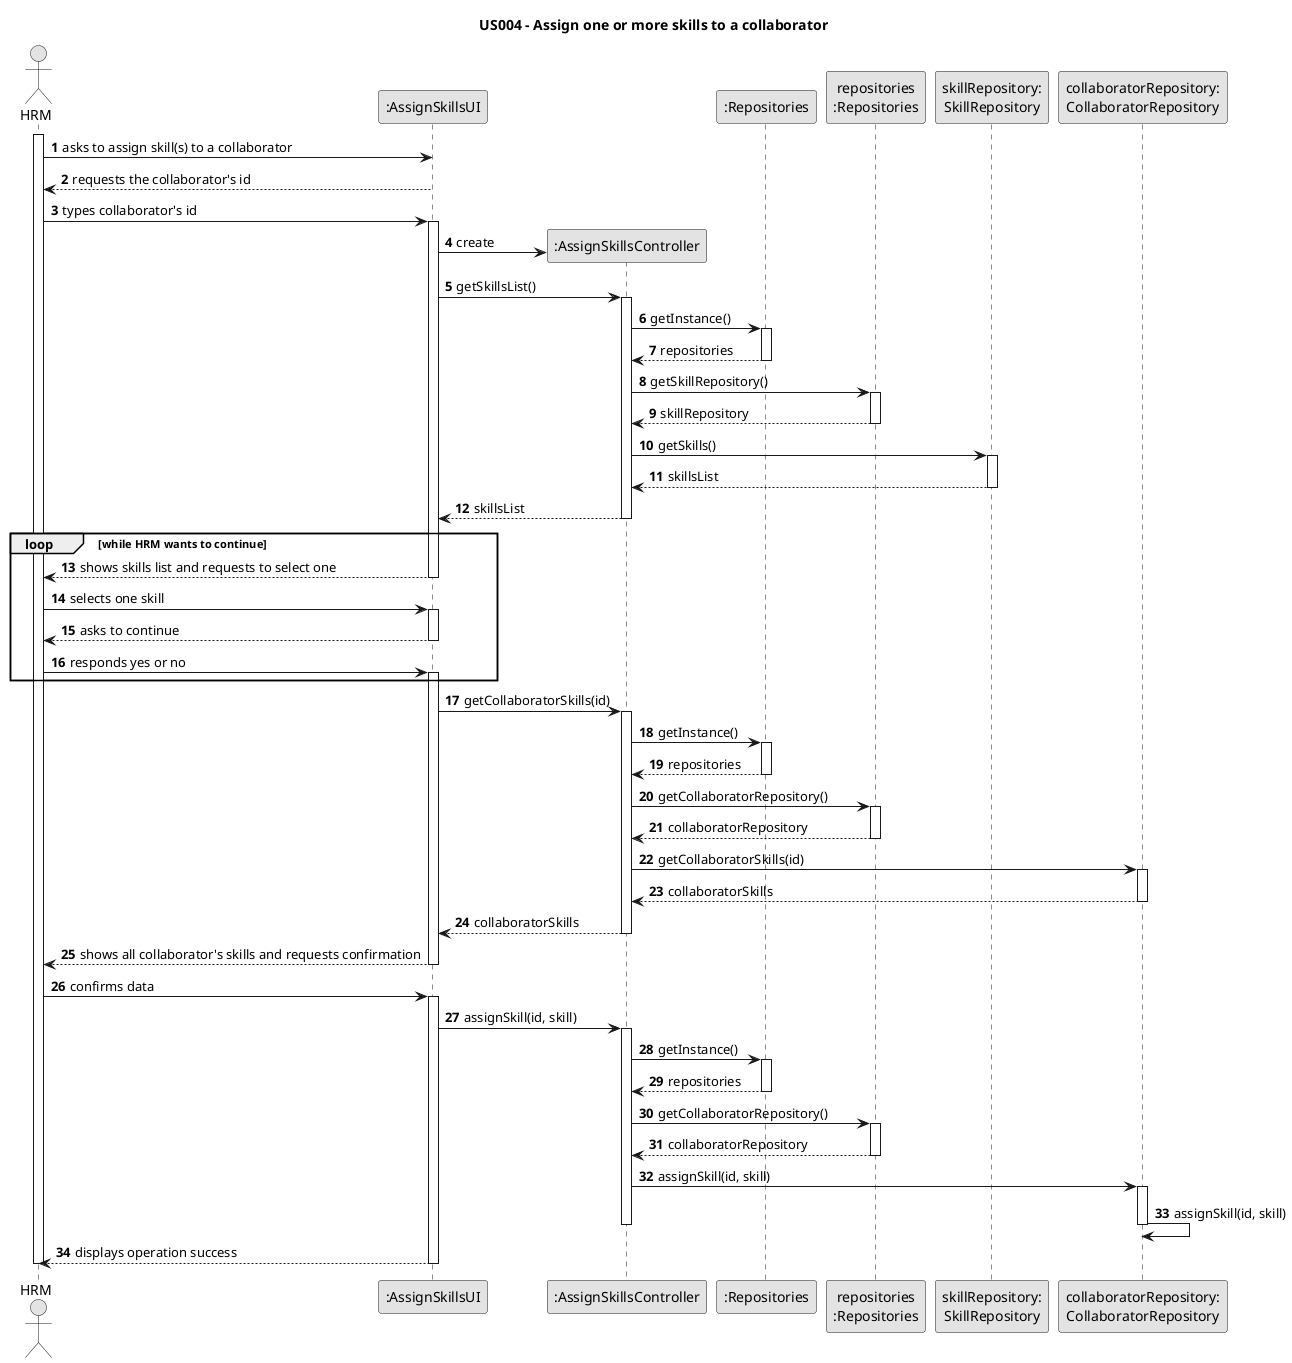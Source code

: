 @startuml
skinparam monochrome true
skinparam packageStyle rectangle
skinparam shadowing false

title US004 - Assign one or more skills to a collaborator

autonumber

actor "HRM" as Employee
participant ":AssignSkillsUI" as UI
participant ":AssignSkillsController" as CTRL
participant ":Repositories" as RepositorySingleton
participant "repositories\n:Repositories" as PLAT
participant "skillRepository:\nSkillRepository" as SkillRepository
participant "collaboratorRepository:\nCollaboratorRepository" as CollaboratorRepository

activate Employee

    Employee -> UI : asks to assign skill(s) to a collaborator
    UI --> Employee : requests the collaborator's id
    Employee -> UI : types collaborator's id
    activate UI

        UI -> CTRL** : create
        UI -> CTRL : getSkillsList()
        activate CTRL

            CTRL -> RepositorySingleton : getInstance()
            activate RepositorySingleton

            RepositorySingleton --> CTRL: repositories
            deactivate RepositorySingleton

            CTRL -> PLAT : getSkillRepository()
            activate PLAT

            PLAT --> CTRL: skillRepository
            deactivate PLAT

            CTRL -> SkillRepository : getSkills()
            activate SkillRepository

            SkillRepository --> CTRL : skillsList
            deactivate SkillRepository

            CTRL --> UI : skillsList
        deactivate CTRL

    loop while HRM wants to continue
    UI --> Employee : shows skills list and requests to select one
    deactivate UI

    Employee -> UI : selects one skill
    activate UI

    UI --> Employee : asks to continue
    deactivate UI

    Employee -> UI : responds yes or no
    activate UI
    end
        UI -> CTRL : getCollaboratorSkills(id)
        activate CTRL

            CTRL -> RepositorySingleton : getInstance()
            activate RepositorySingleton

            RepositorySingleton --> CTRL: repositories
            deactivate RepositorySingleton

            CTRL -> PLAT : getCollaboratorRepository()
            activate PLAT

            PLAT --> CTRL: collaboratorRepository
            deactivate PLAT

            CTRL -> CollaboratorRepository : getCollaboratorSkills(id)
            activate CollaboratorRepository

            CollaboratorRepository --> CTRL : collaboratorSkills
            deactivate CollaboratorRepository

            CTRL --> UI : collaboratorSkills
        deactivate CTRL

    UI --> Employee : shows all collaborator's skills and requests confirmation

    deactivate UI

    Employee -> UI : confirms data
    activate UI

    UI -> CTRL : assignSkill(id, skill)
    activate CTRL

                CTRL -> RepositorySingleton : getInstance()
                activate RepositorySingleton

                RepositorySingleton --> CTRL: repositories
                deactivate RepositorySingleton

                CTRL -> PLAT : getCollaboratorRepository()
                activate PLAT

                PLAT --> CTRL: collaboratorRepository
                deactivate PLAT

                CTRL -> CollaboratorRepository : assignSkill(id, skill)
                activate CollaboratorRepository

                CollaboratorRepository -> CollaboratorRepository: assignSkill(id, skill)

                deactivate CollaboratorRepository

            deactivate CTRL

    UI --> Employee : displays operation success
    deactivate UI

deactivate Employee
@enduml